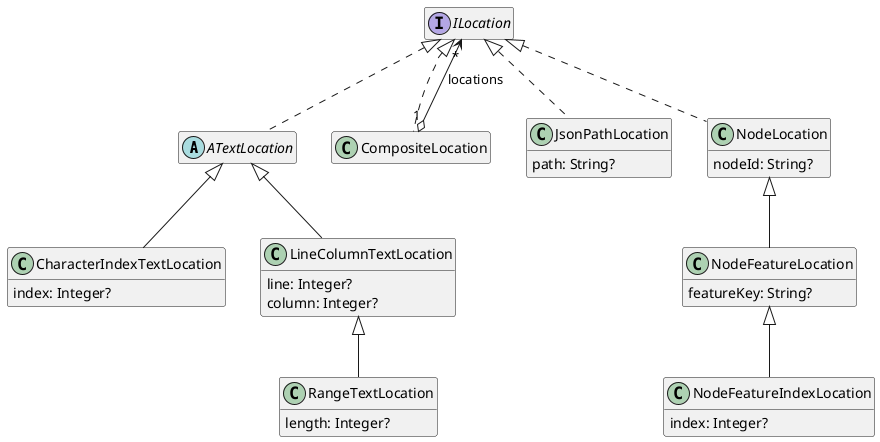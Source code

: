 @startuml
hide empty members

' qualified name: "io.lionweb.util.location"


abstract class ATextLocation implements ILocation

class CharacterIndexTextLocation extends ATextLocation {
  index: Integer?
}

class CompositeLocation implements ILocation

interface ILocation
class JsonPathLocation implements ILocation {
  path: String?
}

class LineColumnTextLocation extends ATextLocation {
  line: Integer?
  column: Integer?
}

class NodeFeatureIndexLocation extends NodeFeatureLocation {
  index: Integer?
}

class NodeFeatureLocation extends NodeLocation {
  featureKey: String?
}

class NodeLocation implements ILocation {
  nodeId: String?
}

class RangeTextLocation extends LineColumnTextLocation {
  length: Integer?
}



' relations:



CompositeLocation "1" o--> "*" ILocation: locations








@enduml
